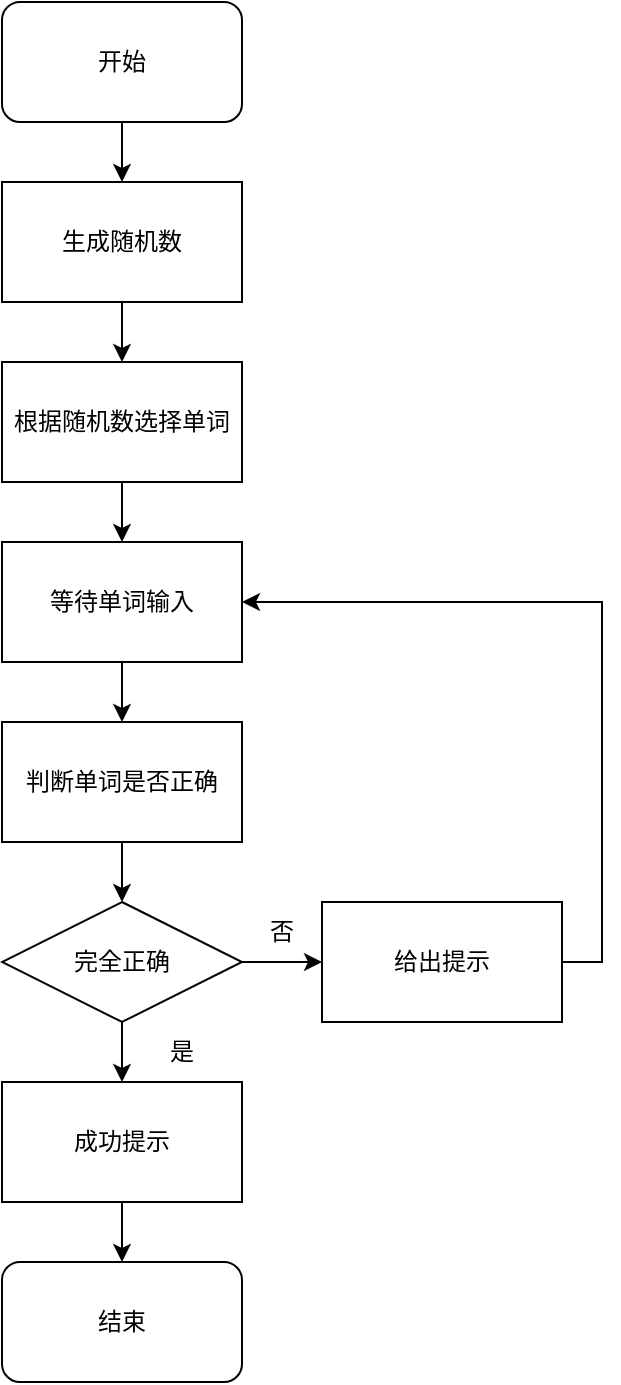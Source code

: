 <mxfile version="17.5.0" type="github">
  <diagram id="ApbCKoYDveIZBxeyygtV" name="Page-1">
    <mxGraphModel dx="1038" dy="539" grid="1" gridSize="10" guides="1" tooltips="1" connect="1" arrows="1" fold="1" page="1" pageScale="1" pageWidth="2339" pageHeight="3300" math="0" shadow="0">
      <root>
        <mxCell id="0" />
        <mxCell id="1" parent="0" />
        <mxCell id="ZU-5h01KSyGy5lnn07FJ-6" style="edgeStyle=orthogonalEdgeStyle;rounded=0;orthogonalLoop=1;jettySize=auto;html=1;exitX=0.5;exitY=1;exitDx=0;exitDy=0;entryX=0.5;entryY=0;entryDx=0;entryDy=0;" edge="1" parent="1" source="pSq4QssJ7v5Kt4ANpzS1-3" target="ZU-5h01KSyGy5lnn07FJ-4">
          <mxGeometry relative="1" as="geometry" />
        </mxCell>
        <mxCell id="pSq4QssJ7v5Kt4ANpzS1-3" value="开始" style="rounded=1;whiteSpace=wrap;html=1;" parent="1" vertex="1">
          <mxGeometry x="440" y="130" width="120" height="60" as="geometry" />
        </mxCell>
        <mxCell id="pSq4QssJ7v5Kt4ANpzS1-20" style="edgeStyle=orthogonalEdgeStyle;rounded=0;orthogonalLoop=1;jettySize=auto;html=1;exitX=0.5;exitY=1;exitDx=0;exitDy=0;entryX=0.5;entryY=0;entryDx=0;entryDy=0;" parent="1" source="pSq4QssJ7v5Kt4ANpzS1-15" target="pSq4QssJ7v5Kt4ANpzS1-19" edge="1">
          <mxGeometry relative="1" as="geometry" />
        </mxCell>
        <mxCell id="pSq4QssJ7v5Kt4ANpzS1-15" value="根据随机数选择单词" style="rounded=0;whiteSpace=wrap;html=1;" parent="1" vertex="1">
          <mxGeometry x="440" y="310" width="120" height="60" as="geometry" />
        </mxCell>
        <mxCell id="pSq4QssJ7v5Kt4ANpzS1-26" style="edgeStyle=orthogonalEdgeStyle;rounded=0;orthogonalLoop=1;jettySize=auto;html=1;exitX=0.5;exitY=1;exitDx=0;exitDy=0;entryX=0.5;entryY=0;entryDx=0;entryDy=0;" parent="1" source="pSq4QssJ7v5Kt4ANpzS1-19" target="pSq4QssJ7v5Kt4ANpzS1-25" edge="1">
          <mxGeometry relative="1" as="geometry" />
        </mxCell>
        <mxCell id="pSq4QssJ7v5Kt4ANpzS1-19" value="等待单词输入" style="rounded=0;whiteSpace=wrap;html=1;" parent="1" vertex="1">
          <mxGeometry x="440" y="400" width="120" height="60" as="geometry" />
        </mxCell>
        <mxCell id="pSq4QssJ7v5Kt4ANpzS1-28" style="edgeStyle=orthogonalEdgeStyle;rounded=0;orthogonalLoop=1;jettySize=auto;html=1;exitX=0.5;exitY=1;exitDx=0;exitDy=0;entryX=0.5;entryY=0;entryDx=0;entryDy=0;" parent="1" source="pSq4QssJ7v5Kt4ANpzS1-25" target="pSq4QssJ7v5Kt4ANpzS1-27" edge="1">
          <mxGeometry relative="1" as="geometry" />
        </mxCell>
        <mxCell id="pSq4QssJ7v5Kt4ANpzS1-25" value="判断单词是否正确" style="rounded=0;whiteSpace=wrap;html=1;" parent="1" vertex="1">
          <mxGeometry x="440" y="490" width="120" height="60" as="geometry" />
        </mxCell>
        <mxCell id="pSq4QssJ7v5Kt4ANpzS1-31" style="edgeStyle=orthogonalEdgeStyle;rounded=0;orthogonalLoop=1;jettySize=auto;html=1;exitX=0.5;exitY=1;exitDx=0;exitDy=0;entryX=0.5;entryY=0;entryDx=0;entryDy=0;" parent="1" source="pSq4QssJ7v5Kt4ANpzS1-27" target="pSq4QssJ7v5Kt4ANpzS1-30" edge="1">
          <mxGeometry relative="1" as="geometry" />
        </mxCell>
        <mxCell id="pSq4QssJ7v5Kt4ANpzS1-34" style="edgeStyle=orthogonalEdgeStyle;rounded=0;orthogonalLoop=1;jettySize=auto;html=1;exitX=1;exitY=0.5;exitDx=0;exitDy=0;entryX=0;entryY=0.5;entryDx=0;entryDy=0;" parent="1" source="pSq4QssJ7v5Kt4ANpzS1-27" target="pSq4QssJ7v5Kt4ANpzS1-33" edge="1">
          <mxGeometry relative="1" as="geometry" />
        </mxCell>
        <mxCell id="pSq4QssJ7v5Kt4ANpzS1-27" value="完全正确" style="rhombus;whiteSpace=wrap;html=1;" parent="1" vertex="1">
          <mxGeometry x="440" y="580" width="120" height="60" as="geometry" />
        </mxCell>
        <mxCell id="ZU-5h01KSyGy5lnn07FJ-3" style="edgeStyle=orthogonalEdgeStyle;rounded=0;orthogonalLoop=1;jettySize=auto;html=1;exitX=0.5;exitY=1;exitDx=0;exitDy=0;entryX=0.5;entryY=0;entryDx=0;entryDy=0;" edge="1" parent="1" source="pSq4QssJ7v5Kt4ANpzS1-30" target="ZU-5h01KSyGy5lnn07FJ-2">
          <mxGeometry relative="1" as="geometry" />
        </mxCell>
        <mxCell id="pSq4QssJ7v5Kt4ANpzS1-30" value="成功提示" style="rounded=0;whiteSpace=wrap;html=1;" parent="1" vertex="1">
          <mxGeometry x="440" y="670" width="120" height="60" as="geometry" />
        </mxCell>
        <mxCell id="pSq4QssJ7v5Kt4ANpzS1-32" value="是" style="text;html=1;strokeColor=none;fillColor=none;align=center;verticalAlign=middle;whiteSpace=wrap;rounded=0;" parent="1" vertex="1">
          <mxGeometry x="500" y="640" width="60" height="30" as="geometry" />
        </mxCell>
        <mxCell id="pSq4QssJ7v5Kt4ANpzS1-36" style="edgeStyle=orthogonalEdgeStyle;rounded=0;orthogonalLoop=1;jettySize=auto;html=1;exitX=1;exitY=0.5;exitDx=0;exitDy=0;entryX=1;entryY=0.5;entryDx=0;entryDy=0;" parent="1" source="pSq4QssJ7v5Kt4ANpzS1-33" target="pSq4QssJ7v5Kt4ANpzS1-19" edge="1">
          <mxGeometry relative="1" as="geometry" />
        </mxCell>
        <mxCell id="pSq4QssJ7v5Kt4ANpzS1-33" value="给出提示" style="rounded=0;whiteSpace=wrap;html=1;" parent="1" vertex="1">
          <mxGeometry x="600" y="580" width="120" height="60" as="geometry" />
        </mxCell>
        <mxCell id="pSq4QssJ7v5Kt4ANpzS1-35" value="否" style="text;html=1;strokeColor=none;fillColor=none;align=center;verticalAlign=middle;whiteSpace=wrap;rounded=0;" parent="1" vertex="1">
          <mxGeometry x="550" y="580" width="60" height="30" as="geometry" />
        </mxCell>
        <mxCell id="ZU-5h01KSyGy5lnn07FJ-2" value="结束" style="rounded=1;whiteSpace=wrap;html=1;" vertex="1" parent="1">
          <mxGeometry x="440" y="760" width="120" height="60" as="geometry" />
        </mxCell>
        <mxCell id="ZU-5h01KSyGy5lnn07FJ-7" style="edgeStyle=orthogonalEdgeStyle;rounded=0;orthogonalLoop=1;jettySize=auto;html=1;exitX=0.5;exitY=1;exitDx=0;exitDy=0;" edge="1" parent="1" source="ZU-5h01KSyGy5lnn07FJ-4" target="pSq4QssJ7v5Kt4ANpzS1-15">
          <mxGeometry relative="1" as="geometry" />
        </mxCell>
        <mxCell id="ZU-5h01KSyGy5lnn07FJ-4" value="生成随机数" style="rounded=0;whiteSpace=wrap;html=1;" vertex="1" parent="1">
          <mxGeometry x="440" y="220" width="120" height="60" as="geometry" />
        </mxCell>
      </root>
    </mxGraphModel>
  </diagram>
</mxfile>

